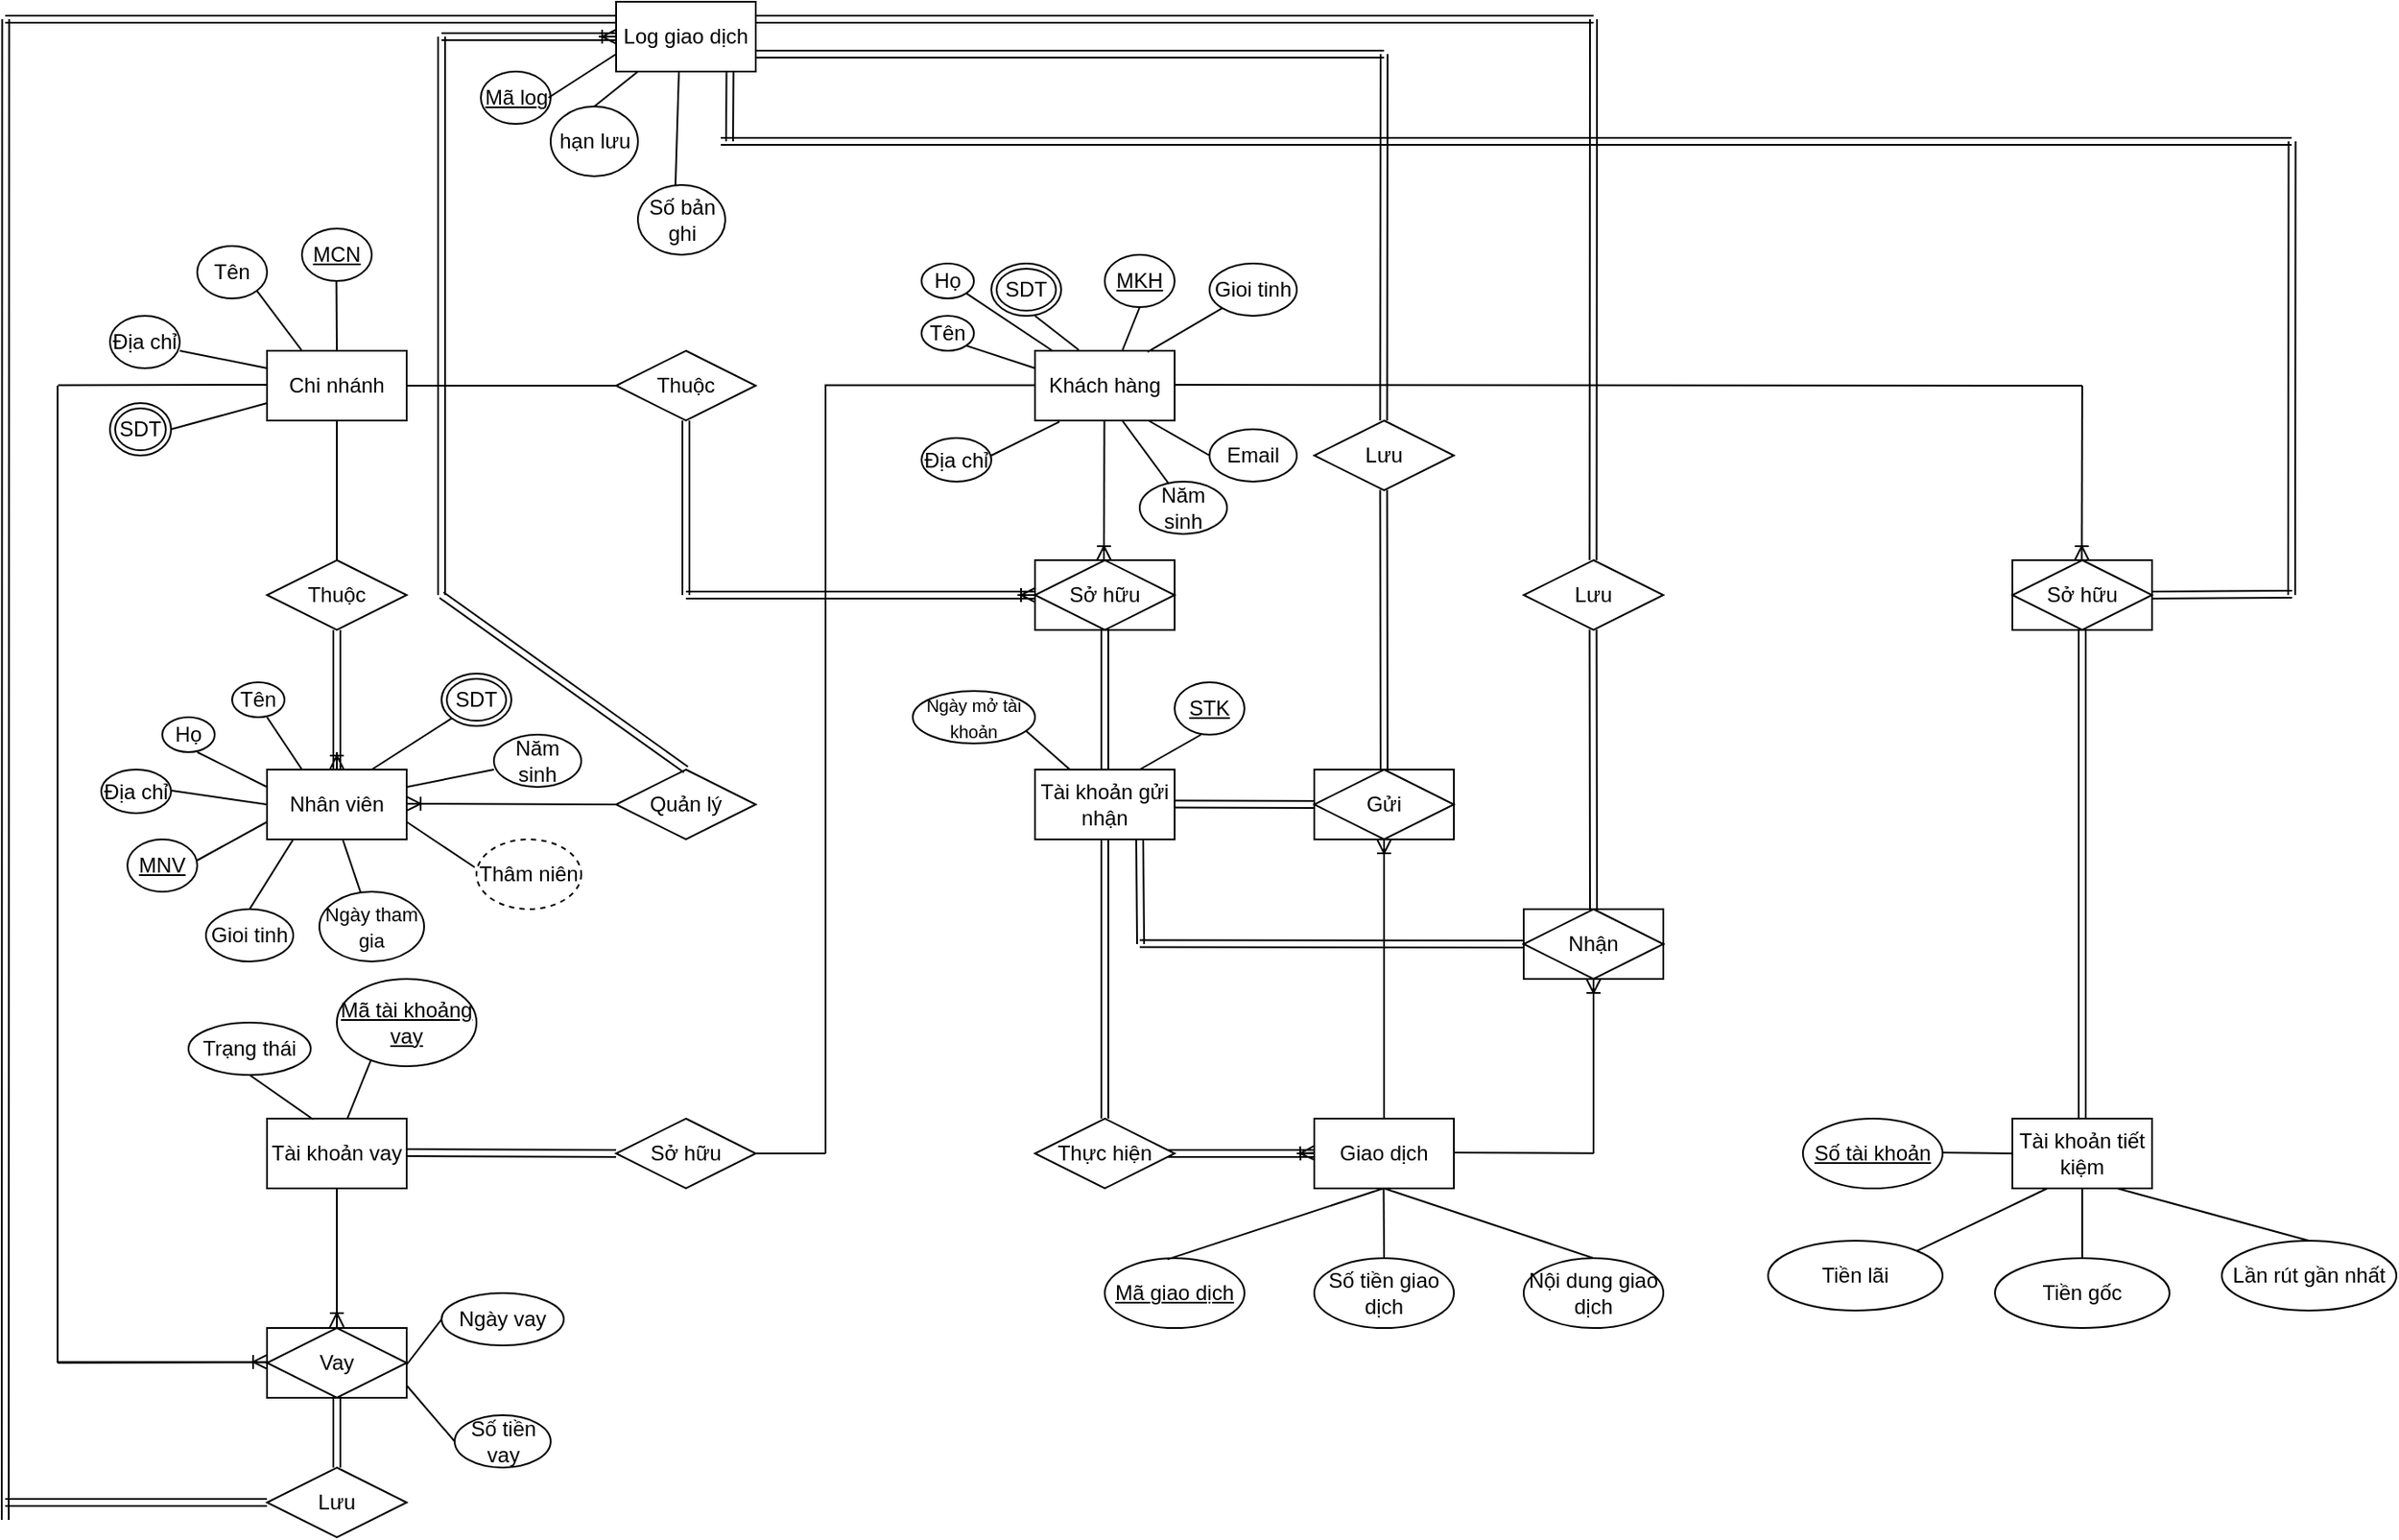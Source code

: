 <mxfile version="24.7.17">
  <diagram name="Page-1" id="HuaGfdDcAbAVN-yNJY32">
    <mxGraphModel dx="1290" dy="558" grid="1" gridSize="10" guides="1" tooltips="1" connect="1" arrows="1" fold="1" page="1" pageScale="1" pageWidth="850" pageHeight="1100" math="0" shadow="0">
      <root>
        <mxCell id="0" />
        <mxCell id="1" parent="0" />
        <mxCell id="Ga4jy29pLMReFvIaW5Hz-2" value="Chi nhánh" style="rounded=0;whiteSpace=wrap;html=1;" parent="1" vertex="1">
          <mxGeometry x="160" y="200" width="80" height="40" as="geometry" />
        </mxCell>
        <mxCell id="Ga4jy29pLMReFvIaW5Hz-3" value="Nhân viên" style="rounded=0;whiteSpace=wrap;html=1;" parent="1" vertex="1">
          <mxGeometry x="160" y="440" width="80" height="40" as="geometry" />
        </mxCell>
        <mxCell id="Ga4jy29pLMReFvIaW5Hz-4" value="Thuộc" style="shape=rhombus;perimeter=rhombusPerimeter;whiteSpace=wrap;html=1;align=center;" parent="1" vertex="1">
          <mxGeometry x="160" y="320" width="80" height="40" as="geometry" />
        </mxCell>
        <mxCell id="Ga4jy29pLMReFvIaW5Hz-5" value="" style="fontSize=12;html=1;endArrow=ERoneToMany;rounded=0;entryX=0.5;entryY=0;entryDx=0;entryDy=0;" parent="1" target="Ga4jy29pLMReFvIaW5Hz-3" edge="1">
          <mxGeometry width="100" height="100" relative="1" as="geometry">
            <mxPoint x="200" y="430" as="sourcePoint" />
            <mxPoint x="330" y="360" as="targetPoint" />
          </mxGeometry>
        </mxCell>
        <mxCell id="Ga4jy29pLMReFvIaW5Hz-7" value="" style="endArrow=none;html=1;rounded=0;entryX=0.5;entryY=0;entryDx=0;entryDy=0;exitX=0.5;exitY=1;exitDx=0;exitDy=0;" parent="1" source="Ga4jy29pLMReFvIaW5Hz-2" target="Ga4jy29pLMReFvIaW5Hz-4" edge="1">
          <mxGeometry relative="1" as="geometry">
            <mxPoint x="200" y="270" as="sourcePoint" />
            <mxPoint x="280" y="270" as="targetPoint" />
          </mxGeometry>
        </mxCell>
        <mxCell id="Ga4jy29pLMReFvIaW5Hz-9" value="" style="endArrow=none;html=1;rounded=0;entryX=0.5;entryY=0;entryDx=0;entryDy=0;exitX=0.5;exitY=1;exitDx=0;exitDy=0;" parent="1" target="Ga4jy29pLMReFvIaW5Hz-2" edge="1">
          <mxGeometry relative="1" as="geometry">
            <mxPoint x="199.75" y="160" as="sourcePoint" />
            <mxPoint x="199.75" y="240" as="targetPoint" />
          </mxGeometry>
        </mxCell>
        <mxCell id="Ga4jy29pLMReFvIaW5Hz-10" value="MCN" style="ellipse;whiteSpace=wrap;html=1;align=center;fontStyle=4;" parent="1" vertex="1">
          <mxGeometry x="180" y="130" width="40" height="30" as="geometry" />
        </mxCell>
        <mxCell id="Ga4jy29pLMReFvIaW5Hz-11" value="Tên" style="ellipse;whiteSpace=wrap;html=1;align=center;" parent="1" vertex="1">
          <mxGeometry x="120" y="140" width="40" height="30" as="geometry" />
        </mxCell>
        <mxCell id="Ga4jy29pLMReFvIaW5Hz-12" value="Địa chỉ" style="ellipse;whiteSpace=wrap;html=1;align=center;" parent="1" vertex="1">
          <mxGeometry x="70" y="180" width="40" height="30" as="geometry" />
        </mxCell>
        <mxCell id="Ga4jy29pLMReFvIaW5Hz-13" value="SDT" style="ellipse;shape=doubleEllipse;margin=3;whiteSpace=wrap;html=1;align=center;" parent="1" vertex="1">
          <mxGeometry x="70" y="230" width="35" height="30" as="geometry" />
        </mxCell>
        <mxCell id="Ga4jy29pLMReFvIaW5Hz-14" value="" style="endArrow=none;html=1;rounded=0;entryX=0.25;entryY=0;entryDx=0;entryDy=0;exitX=1;exitY=1;exitDx=0;exitDy=0;" parent="1" source="Ga4jy29pLMReFvIaW5Hz-11" target="Ga4jy29pLMReFvIaW5Hz-2" edge="1">
          <mxGeometry relative="1" as="geometry">
            <mxPoint x="150" y="170" as="sourcePoint" />
            <mxPoint x="150.25" y="220" as="targetPoint" />
          </mxGeometry>
        </mxCell>
        <mxCell id="Ga4jy29pLMReFvIaW5Hz-15" value="" style="endArrow=none;html=1;rounded=0;entryX=0;entryY=0.25;entryDx=0;entryDy=0;exitX=0.5;exitY=1;exitDx=0;exitDy=0;" parent="1" target="Ga4jy29pLMReFvIaW5Hz-2" edge="1">
          <mxGeometry relative="1" as="geometry">
            <mxPoint x="110" y="200" as="sourcePoint" />
            <mxPoint x="110.25" y="250" as="targetPoint" />
          </mxGeometry>
        </mxCell>
        <mxCell id="Ga4jy29pLMReFvIaW5Hz-16" value="" style="endArrow=none;html=1;rounded=0;entryX=0;entryY=0.75;entryDx=0;entryDy=0;exitX=1;exitY=0.5;exitDx=0;exitDy=0;" parent="1" source="Ga4jy29pLMReFvIaW5Hz-13" target="Ga4jy29pLMReFvIaW5Hz-2" edge="1">
          <mxGeometry relative="1" as="geometry">
            <mxPoint x="105" y="250" as="sourcePoint" />
            <mxPoint x="105.25" y="300" as="targetPoint" />
          </mxGeometry>
        </mxCell>
        <mxCell id="Ga4jy29pLMReFvIaW5Hz-17" value="Họ" style="ellipse;whiteSpace=wrap;html=1;align=center;" parent="1" vertex="1">
          <mxGeometry x="100" y="410" width="30" height="20" as="geometry" />
        </mxCell>
        <mxCell id="Ga4jy29pLMReFvIaW5Hz-18" value="Tên" style="ellipse;whiteSpace=wrap;html=1;align=center;" parent="1" vertex="1">
          <mxGeometry x="140" y="390" width="30" height="20" as="geometry" />
        </mxCell>
        <mxCell id="Ga4jy29pLMReFvIaW5Hz-19" value="Địa chỉ" style="ellipse;whiteSpace=wrap;html=1;align=center;" parent="1" vertex="1">
          <mxGeometry x="65" y="440" width="40" height="25" as="geometry" />
        </mxCell>
        <mxCell id="Ga4jy29pLMReFvIaW5Hz-20" value="MNV" style="ellipse;whiteSpace=wrap;html=1;align=center;fontStyle=4;" parent="1" vertex="1">
          <mxGeometry x="80" y="480" width="40" height="30" as="geometry" />
        </mxCell>
        <mxCell id="Ga4jy29pLMReFvIaW5Hz-21" value="Gioi tinh" style="ellipse;whiteSpace=wrap;html=1;align=center;" parent="1" vertex="1">
          <mxGeometry x="700" y="150" width="50" height="30" as="geometry" />
        </mxCell>
        <mxCell id="Ga4jy29pLMReFvIaW5Hz-22" value="SDT" style="ellipse;shape=doubleEllipse;margin=3;whiteSpace=wrap;html=1;align=center;" parent="1" vertex="1">
          <mxGeometry x="260" y="385" width="40" height="30" as="geometry" />
        </mxCell>
        <mxCell id="Ga4jy29pLMReFvIaW5Hz-23" value="" style="endArrow=none;html=1;rounded=0;entryX=0;entryY=0.75;entryDx=0;entryDy=0;exitX=1;exitY=0.5;exitDx=0;exitDy=0;" parent="1" target="Ga4jy29pLMReFvIaW5Hz-3" edge="1">
          <mxGeometry relative="1" as="geometry">
            <mxPoint x="120" y="492" as="sourcePoint" />
            <mxPoint x="175" y="480" as="targetPoint" />
          </mxGeometry>
        </mxCell>
        <mxCell id="Ga4jy29pLMReFvIaW5Hz-24" value="" style="endArrow=none;html=1;rounded=0;entryX=0;entryY=0.5;entryDx=0;entryDy=0;exitX=1;exitY=0.5;exitDx=0;exitDy=0;" parent="1" target="Ga4jy29pLMReFvIaW5Hz-3" edge="1">
          <mxGeometry relative="1" as="geometry">
            <mxPoint x="105" y="452" as="sourcePoint" />
            <mxPoint x="160" y="440" as="targetPoint" />
          </mxGeometry>
        </mxCell>
        <mxCell id="Ga4jy29pLMReFvIaW5Hz-25" value="" style="endArrow=none;html=1;rounded=0;entryX=0;entryY=0.25;entryDx=0;entryDy=0;exitX=1;exitY=0.5;exitDx=0;exitDy=0;" parent="1" target="Ga4jy29pLMReFvIaW5Hz-3" edge="1">
          <mxGeometry relative="1" as="geometry">
            <mxPoint x="120" y="430" as="sourcePoint" />
            <mxPoint x="175" y="418" as="targetPoint" />
          </mxGeometry>
        </mxCell>
        <mxCell id="Ga4jy29pLMReFvIaW5Hz-26" value="" style="endArrow=none;html=1;rounded=0;entryX=0;entryY=1;entryDx=0;entryDy=0;exitX=0.75;exitY=0;exitDx=0;exitDy=0;" parent="1" source="Ga4jy29pLMReFvIaW5Hz-3" target="Ga4jy29pLMReFvIaW5Hz-22" edge="1">
          <mxGeometry relative="1" as="geometry">
            <mxPoint x="200" y="432" as="sourcePoint" />
            <mxPoint x="255" y="420" as="targetPoint" />
          </mxGeometry>
        </mxCell>
        <mxCell id="Ga4jy29pLMReFvIaW5Hz-27" value="" style="endArrow=none;html=1;rounded=0;entryX=0.25;entryY=0;entryDx=0;entryDy=0;exitX=1;exitY=0.5;exitDx=0;exitDy=0;" parent="1" target="Ga4jy29pLMReFvIaW5Hz-3" edge="1">
          <mxGeometry relative="1" as="geometry">
            <mxPoint x="160" y="410" as="sourcePoint" />
            <mxPoint x="215" y="398" as="targetPoint" />
          </mxGeometry>
        </mxCell>
        <mxCell id="Ga4jy29pLMReFvIaW5Hz-28" value="" style="endArrow=none;html=1;rounded=0;entryX=0;entryY=0.75;entryDx=0;entryDy=0;" parent="1" edge="1">
          <mxGeometry relative="1" as="geometry">
            <mxPoint x="150" y="520" as="sourcePoint" />
            <mxPoint x="175" y="480" as="targetPoint" />
          </mxGeometry>
        </mxCell>
        <mxCell id="Ga4jy29pLMReFvIaW5Hz-29" value="&lt;font style=&quot;font-size: 11px;&quot;&gt;Ngày tham gia&lt;/font&gt;" style="ellipse;whiteSpace=wrap;html=1;align=center;" parent="1" vertex="1">
          <mxGeometry x="190" y="510" width="60" height="40" as="geometry" />
        </mxCell>
        <mxCell id="Ga4jy29pLMReFvIaW5Hz-30" value="Thâm niên" style="ellipse;whiteSpace=wrap;html=1;align=center;dashed=1;" parent="1" vertex="1">
          <mxGeometry x="280" y="480" width="60" height="40" as="geometry" />
        </mxCell>
        <mxCell id="Ga4jy29pLMReFvIaW5Hz-31" value="" style="endArrow=none;html=1;rounded=0;entryX=0.544;entryY=1.013;entryDx=0;entryDy=0;entryPerimeter=0;" parent="1" source="Ga4jy29pLMReFvIaW5Hz-29" target="Ga4jy29pLMReFvIaW5Hz-3" edge="1">
          <mxGeometry relative="1" as="geometry">
            <mxPoint x="190" y="499.5" as="sourcePoint" />
            <mxPoint x="230" y="470.5" as="targetPoint" />
          </mxGeometry>
        </mxCell>
        <mxCell id="Ga4jy29pLMReFvIaW5Hz-32" value="" style="endArrow=none;html=1;rounded=0;entryX=1;entryY=0.75;entryDx=0;entryDy=0;exitX=-0.017;exitY=0.4;exitDx=0;exitDy=0;exitPerimeter=0;" parent="1" source="Ga4jy29pLMReFvIaW5Hz-30" target="Ga4jy29pLMReFvIaW5Hz-3" edge="1">
          <mxGeometry relative="1" as="geometry">
            <mxPoint x="200" y="494" as="sourcePoint" />
            <mxPoint x="240" y="465" as="targetPoint" />
          </mxGeometry>
        </mxCell>
        <mxCell id="Ga4jy29pLMReFvIaW5Hz-33" value="Năm sinh" style="ellipse;whiteSpace=wrap;html=1;align=center;" parent="1" vertex="1">
          <mxGeometry x="290" y="420" width="50" height="30" as="geometry" />
        </mxCell>
        <mxCell id="Ga4jy29pLMReFvIaW5Hz-34" value="" style="endArrow=none;html=1;rounded=0;exitX=1;exitY=0.25;exitDx=0;exitDy=0;" parent="1" source="Ga4jy29pLMReFvIaW5Hz-3" edge="1">
          <mxGeometry relative="1" as="geometry">
            <mxPoint x="290" y="500" as="sourcePoint" />
            <mxPoint x="290" y="440" as="targetPoint" />
          </mxGeometry>
        </mxCell>
        <mxCell id="Ga4jy29pLMReFvIaW5Hz-36" value="Khách hàng" style="whiteSpace=wrap;html=1;align=center;" parent="1" vertex="1">
          <mxGeometry x="600" y="200" width="80" height="40" as="geometry" />
        </mxCell>
        <mxCell id="Ga4jy29pLMReFvIaW5Hz-37" value="Tài khoản gửi nhận" style="whiteSpace=wrap;html=1;align=center;" parent="1" vertex="1">
          <mxGeometry x="600" y="440" width="80" height="40" as="geometry" />
        </mxCell>
        <mxCell id="Ga4jy29pLMReFvIaW5Hz-42" value="Họ" style="ellipse;whiteSpace=wrap;html=1;align=center;" parent="1" vertex="1">
          <mxGeometry x="535" y="150" width="30" height="20" as="geometry" />
        </mxCell>
        <mxCell id="Ga4jy29pLMReFvIaW5Hz-43" value="Tên" style="ellipse;whiteSpace=wrap;html=1;align=center;" parent="1" vertex="1">
          <mxGeometry x="535" y="180" width="30" height="20" as="geometry" />
        </mxCell>
        <mxCell id="Ga4jy29pLMReFvIaW5Hz-44" value="Địa chỉ" style="ellipse;whiteSpace=wrap;html=1;align=center;" parent="1" vertex="1">
          <mxGeometry x="535" y="250" width="40" height="25" as="geometry" />
        </mxCell>
        <mxCell id="Ga4jy29pLMReFvIaW5Hz-45" value="SDT" style="ellipse;shape=doubleEllipse;margin=3;whiteSpace=wrap;html=1;align=center;" parent="1" vertex="1">
          <mxGeometry x="575" y="150" width="40" height="30" as="geometry" />
        </mxCell>
        <mxCell id="Ga4jy29pLMReFvIaW5Hz-46" value="Gioi tinh" style="ellipse;whiteSpace=wrap;html=1;align=center;" parent="1" vertex="1">
          <mxGeometry x="125" y="520" width="50" height="30" as="geometry" />
        </mxCell>
        <mxCell id="Ga4jy29pLMReFvIaW5Hz-47" value="" style="endArrow=none;html=1;rounded=0;entryX=0.313;entryY=-0.012;entryDx=0;entryDy=0;exitX=1;exitY=1;exitDx=0;exitDy=0;entryPerimeter=0;" parent="1" target="Ga4jy29pLMReFvIaW5Hz-36" edge="1">
          <mxGeometry relative="1" as="geometry">
            <mxPoint x="600" y="180" as="sourcePoint" />
            <mxPoint x="626" y="224" as="targetPoint" />
          </mxGeometry>
        </mxCell>
        <mxCell id="Ga4jy29pLMReFvIaW5Hz-48" value="" style="endArrow=none;html=1;rounded=0;exitX=1;exitY=1;exitDx=0;exitDy=0;" parent="1" source="Ga4jy29pLMReFvIaW5Hz-42" edge="1">
          <mxGeometry relative="1" as="geometry">
            <mxPoint x="560" y="200" as="sourcePoint" />
            <mxPoint x="610" y="200" as="targetPoint" />
          </mxGeometry>
        </mxCell>
        <mxCell id="Ga4jy29pLMReFvIaW5Hz-51" value="" style="endArrow=none;html=1;rounded=0;exitX=1;exitY=1;exitDx=0;exitDy=0;entryX=0;entryY=0.25;entryDx=0;entryDy=0;" parent="1" source="Ga4jy29pLMReFvIaW5Hz-43" target="Ga4jy29pLMReFvIaW5Hz-36" edge="1">
          <mxGeometry relative="1" as="geometry">
            <mxPoint x="550" y="223" as="sourcePoint" />
            <mxPoint x="600" y="230" as="targetPoint" />
          </mxGeometry>
        </mxCell>
        <mxCell id="Ga4jy29pLMReFvIaW5Hz-52" value="" style="endArrow=none;html=1;rounded=0;exitX=1;exitY=1;exitDx=0;exitDy=0;entryX=0.175;entryY=1.017;entryDx=0;entryDy=0;entryPerimeter=0;" parent="1" target="Ga4jy29pLMReFvIaW5Hz-36" edge="1">
          <mxGeometry relative="1" as="geometry">
            <mxPoint x="575" y="260" as="sourcePoint" />
            <mxPoint x="610" y="250" as="targetPoint" />
          </mxGeometry>
        </mxCell>
        <mxCell id="Ga4jy29pLMReFvIaW5Hz-53" value="" style="endArrow=none;html=1;rounded=0;entryX=0.806;entryY=0.017;entryDx=0;entryDy=0;exitX=0;exitY=1;exitDx=0;exitDy=0;entryPerimeter=0;" parent="1" source="Ga4jy29pLMReFvIaW5Hz-21" target="Ga4jy29pLMReFvIaW5Hz-36" edge="1">
          <mxGeometry relative="1" as="geometry">
            <mxPoint x="724" y="180" as="sourcePoint" />
            <mxPoint x="750" y="224" as="targetPoint" />
          </mxGeometry>
        </mxCell>
        <mxCell id="Ga4jy29pLMReFvIaW5Hz-54" value="MKH" style="ellipse;whiteSpace=wrap;html=1;align=center;fontStyle=4;" parent="1" vertex="1">
          <mxGeometry x="640" y="145" width="40" height="30" as="geometry" />
        </mxCell>
        <mxCell id="Ga4jy29pLMReFvIaW5Hz-55" value="" style="endArrow=none;html=1;rounded=0;entryX=0.625;entryY=0;entryDx=0;entryDy=0;entryPerimeter=0;exitX=0.5;exitY=1;exitDx=0;exitDy=0;" parent="1" source="Ga4jy29pLMReFvIaW5Hz-54" target="Ga4jy29pLMReFvIaW5Hz-36" edge="1">
          <mxGeometry relative="1" as="geometry">
            <mxPoint x="660" y="180" as="sourcePoint" />
            <mxPoint x="620" y="140" as="targetPoint" />
          </mxGeometry>
        </mxCell>
        <mxCell id="Ga4jy29pLMReFvIaW5Hz-56" value="Email" style="ellipse;whiteSpace=wrap;html=1;align=center;" parent="1" vertex="1">
          <mxGeometry x="700" y="245" width="50" height="30" as="geometry" />
        </mxCell>
        <mxCell id="Ga4jy29pLMReFvIaW5Hz-58" value="" style="endArrow=none;html=1;rounded=0;exitX=1;exitY=1;exitDx=0;exitDy=0;entryX=0;entryY=0.5;entryDx=0;entryDy=0;" parent="1" target="Ga4jy29pLMReFvIaW5Hz-56" edge="1">
          <mxGeometry relative="1" as="geometry">
            <mxPoint x="665" y="240" as="sourcePoint" />
            <mxPoint x="700" y="219" as="targetPoint" />
          </mxGeometry>
        </mxCell>
        <mxCell id="Ga4jy29pLMReFvIaW5Hz-60" value="Thuộc" style="shape=rhombus;perimeter=rhombusPerimeter;whiteSpace=wrap;html=1;align=center;" parent="1" vertex="1">
          <mxGeometry x="360" y="200" width="80" height="40" as="geometry" />
        </mxCell>
        <mxCell id="Ga4jy29pLMReFvIaW5Hz-62" value="" style="endArrow=none;html=1;rounded=0;entryX=0;entryY=0.5;entryDx=0;entryDy=0;exitX=0.5;exitY=1;exitDx=0;exitDy=0;" parent="1" target="Ga4jy29pLMReFvIaW5Hz-60" edge="1">
          <mxGeometry relative="1" as="geometry">
            <mxPoint x="239.5" y="220" as="sourcePoint" />
            <mxPoint x="239.5" y="300" as="targetPoint" />
          </mxGeometry>
        </mxCell>
        <mxCell id="Ga4jy29pLMReFvIaW5Hz-65" value="Năm sinh" style="ellipse;whiteSpace=wrap;html=1;align=center;" parent="1" vertex="1">
          <mxGeometry x="660" y="275" width="50" height="30" as="geometry" />
        </mxCell>
        <mxCell id="Ga4jy29pLMReFvIaW5Hz-66" value="" style="endArrow=none;html=1;rounded=0;exitX=1;exitY=1;exitDx=0;exitDy=0;entryX=0.33;entryY=0.033;entryDx=0;entryDy=0;entryPerimeter=0;" parent="1" target="Ga4jy29pLMReFvIaW5Hz-65" edge="1">
          <mxGeometry relative="1" as="geometry">
            <mxPoint x="650" y="240" as="sourcePoint" />
            <mxPoint x="685" y="260" as="targetPoint" />
          </mxGeometry>
        </mxCell>
        <mxCell id="Ga4jy29pLMReFvIaW5Hz-68" value="STK" style="ellipse;whiteSpace=wrap;html=1;align=center;fontStyle=4;" parent="1" vertex="1">
          <mxGeometry x="680" y="390" width="40" height="30" as="geometry" />
        </mxCell>
        <mxCell id="Ga4jy29pLMReFvIaW5Hz-69" value="Sở hữu" style="shape=associativeEntity;whiteSpace=wrap;html=1;align=center;" parent="1" vertex="1">
          <mxGeometry x="600" y="320" width="80" height="40" as="geometry" />
        </mxCell>
        <mxCell id="Ga4jy29pLMReFvIaW5Hz-70" value="&lt;font style=&quot;font-size: 10px;&quot;&gt;Ngày mở tài khoản&lt;br&gt;&lt;/font&gt;" style="ellipse;whiteSpace=wrap;html=1;align=center;" parent="1" vertex="1">
          <mxGeometry x="530" y="395" width="70" height="30" as="geometry" />
        </mxCell>
        <mxCell id="Ga4jy29pLMReFvIaW5Hz-73" value="" style="endArrow=none;html=1;rounded=0;" parent="1" edge="1">
          <mxGeometry relative="1" as="geometry">
            <mxPoint x="480" y="220" as="sourcePoint" />
            <mxPoint x="480" y="660" as="targetPoint" />
          </mxGeometry>
        </mxCell>
        <mxCell id="Ga4jy29pLMReFvIaW5Hz-76" value="Tài khoản vay" style="whiteSpace=wrap;html=1;align=center;" parent="1" vertex="1">
          <mxGeometry x="160" y="640" width="80" height="40" as="geometry" />
        </mxCell>
        <mxCell id="Ga4jy29pLMReFvIaW5Hz-77" value="Log giao dịch" style="whiteSpace=wrap;html=1;align=center;" parent="1" vertex="1">
          <mxGeometry x="360" width="80" height="40" as="geometry" />
        </mxCell>
        <mxCell id="Ga4jy29pLMReFvIaW5Hz-80" value="" style="endArrow=none;html=1;rounded=0;exitX=0.929;exitY=0.767;exitDx=0;exitDy=0;entryX=0.25;entryY=0;entryDx=0;entryDy=0;exitPerimeter=0;" parent="1" source="Ga4jy29pLMReFvIaW5Hz-70" target="Ga4jy29pLMReFvIaW5Hz-37" edge="1">
          <mxGeometry relative="1" as="geometry">
            <mxPoint x="565" y="425" as="sourcePoint" />
            <mxPoint x="505.25" y="455" as="targetPoint" />
          </mxGeometry>
        </mxCell>
        <mxCell id="Ga4jy29pLMReFvIaW5Hz-81" value="" style="endArrow=none;html=1;rounded=0;exitX=0.75;exitY=0;exitDx=0;exitDy=0;" parent="1" source="Ga4jy29pLMReFvIaW5Hz-37" edge="1">
          <mxGeometry relative="1" as="geometry">
            <mxPoint x="754.88" y="450" as="sourcePoint" />
            <mxPoint x="695.13" y="420" as="targetPoint" />
          </mxGeometry>
        </mxCell>
        <mxCell id="Ga4jy29pLMReFvIaW5Hz-83" value="Ngày vay" style="ellipse;whiteSpace=wrap;html=1;align=center;" parent="1" vertex="1">
          <mxGeometry x="260" y="740" width="70" height="30" as="geometry" />
        </mxCell>
        <mxCell id="Ga4jy29pLMReFvIaW5Hz-84" value="Trạng thái" style="ellipse;whiteSpace=wrap;html=1;align=center;" parent="1" vertex="1">
          <mxGeometry x="115" y="585" width="70" height="30" as="geometry" />
        </mxCell>
        <mxCell id="MXuPHkKdwVomBoaFRUYh-1" value="Số tiền vay" style="ellipse;whiteSpace=wrap;html=1;align=center;" parent="1" vertex="1">
          <mxGeometry x="267.5" y="810" width="55" height="30" as="geometry" />
        </mxCell>
        <mxCell id="MXuPHkKdwVomBoaFRUYh-2" value="Mã tài khoảng vay" style="ellipse;whiteSpace=wrap;html=1;align=center;fontStyle=4;" parent="1" vertex="1">
          <mxGeometry x="200" y="560" width="80" height="50" as="geometry" />
        </mxCell>
        <mxCell id="MXuPHkKdwVomBoaFRUYh-4" value="" style="endArrow=none;html=1;rounded=0;exitX=0.575;exitY=0;exitDx=0;exitDy=0;exitPerimeter=0;entryX=0.244;entryY=0.93;entryDx=0;entryDy=0;entryPerimeter=0;" parent="1" source="Ga4jy29pLMReFvIaW5Hz-76" edge="1" target="MXuPHkKdwVomBoaFRUYh-2">
          <mxGeometry relative="1" as="geometry">
            <mxPoint x="195" y="650" as="sourcePoint" />
            <mxPoint x="220" y="610" as="targetPoint" />
          </mxGeometry>
        </mxCell>
        <mxCell id="MXuPHkKdwVomBoaFRUYh-5" value="" style="endArrow=none;html=1;rounded=0;entryX=0;entryY=0.75;entryDx=0;entryDy=0;exitX=0.331;exitY=0.013;exitDx=0;exitDy=0;exitPerimeter=0;" parent="1" source="Ga4jy29pLMReFvIaW5Hz-76" edge="1">
          <mxGeometry relative="1" as="geometry">
            <mxPoint x="125" y="655" as="sourcePoint" />
            <mxPoint x="150" y="615" as="targetPoint" />
          </mxGeometry>
        </mxCell>
        <mxCell id="MXuPHkKdwVomBoaFRUYh-6" value="" style="endArrow=none;html=1;rounded=0;exitX=0;exitY=0.5;exitDx=0;exitDy=0;" parent="1" source="Ga4jy29pLMReFvIaW5Hz-83" edge="1">
          <mxGeometry relative="1" as="geometry">
            <mxPoint x="410.0" y="880" as="sourcePoint" />
            <mxPoint x="240" y="781" as="targetPoint" />
          </mxGeometry>
        </mxCell>
        <mxCell id="MXuPHkKdwVomBoaFRUYh-7" value="" style="endArrow=none;html=1;rounded=0;entryX=0;entryY=0.5;entryDx=0;entryDy=0;" parent="1" target="MXuPHkKdwVomBoaFRUYh-1" edge="1">
          <mxGeometry relative="1" as="geometry">
            <mxPoint x="237.5" y="790" as="sourcePoint" />
            <mxPoint x="260" y="770" as="targetPoint" />
          </mxGeometry>
        </mxCell>
        <mxCell id="MXuPHkKdwVomBoaFRUYh-8" value="Sở hữu" style="shape=rhombus;perimeter=rhombusPerimeter;whiteSpace=wrap;html=1;align=center;" parent="1" vertex="1">
          <mxGeometry x="360" y="640" width="80" height="40" as="geometry" />
        </mxCell>
        <mxCell id="MXuPHkKdwVomBoaFRUYh-12" value="" style="endArrow=none;html=1;rounded=0;" parent="1" edge="1">
          <mxGeometry relative="1" as="geometry">
            <mxPoint x="480" y="660" as="sourcePoint" />
            <mxPoint x="440" y="660" as="targetPoint" />
          </mxGeometry>
        </mxCell>
        <mxCell id="MXuPHkKdwVomBoaFRUYh-22" value="" style="endArrow=none;html=1;rounded=0;entryX=0;entryY=0.5;entryDx=0;entryDy=0;exitX=0.5;exitY=1;exitDx=0;exitDy=0;" parent="1" edge="1">
          <mxGeometry relative="1" as="geometry">
            <mxPoint x="479.5" y="219.75" as="sourcePoint" />
            <mxPoint x="600" y="219.75" as="targetPoint" />
          </mxGeometry>
        </mxCell>
        <mxCell id="MXuPHkKdwVomBoaFRUYh-29" value="Vay" style="shape=associativeEntity;whiteSpace=wrap;html=1;align=center;" parent="1" vertex="1">
          <mxGeometry x="160" y="760" width="80" height="40" as="geometry" />
        </mxCell>
        <mxCell id="MXuPHkKdwVomBoaFRUYh-30" value="" style="endArrow=none;html=1;rounded=0;" parent="1" edge="1">
          <mxGeometry relative="1" as="geometry">
            <mxPoint x="159.75" y="779.75" as="sourcePoint" />
            <mxPoint x="40" y="780" as="targetPoint" />
          </mxGeometry>
        </mxCell>
        <mxCell id="MXuPHkKdwVomBoaFRUYh-31" value="" style="endArrow=none;html=1;rounded=0;" parent="1" edge="1">
          <mxGeometry relative="1" as="geometry">
            <mxPoint x="40" y="780" as="sourcePoint" />
            <mxPoint x="40" y="220" as="targetPoint" />
          </mxGeometry>
        </mxCell>
        <mxCell id="MXuPHkKdwVomBoaFRUYh-34" value="Lưu" style="shape=rhombus;perimeter=rhombusPerimeter;whiteSpace=wrap;html=1;align=center;" parent="1" vertex="1">
          <mxGeometry x="160" y="840" width="80" height="40" as="geometry" />
        </mxCell>
        <mxCell id="MXuPHkKdwVomBoaFRUYh-45" value="" style="edgeStyle=entityRelationEdgeStyle;fontSize=12;html=1;endArrow=ERoneToMany;rounded=0;" parent="1" edge="1">
          <mxGeometry width="100" height="100" relative="1" as="geometry">
            <mxPoint x="40" y="779.47" as="sourcePoint" />
            <mxPoint x="160" y="779.47" as="targetPoint" />
            <Array as="points">
              <mxPoint x="100" y="779.47" />
              <mxPoint x="90" y="799.47" />
            </Array>
          </mxGeometry>
        </mxCell>
        <mxCell id="MXuPHkKdwVomBoaFRUYh-46" value="" style="endArrow=none;html=1;rounded=0;" parent="1" edge="1">
          <mxGeometry relative="1" as="geometry">
            <mxPoint x="160" y="219.47" as="sourcePoint" />
            <mxPoint x="40.25" y="219.72" as="targetPoint" />
          </mxGeometry>
        </mxCell>
        <mxCell id="MXuPHkKdwVomBoaFRUYh-47" value="" style="fontSize=12;html=1;endArrow=ERoneToMany;rounded=0;exitX=0.5;exitY=1;exitDx=0;exitDy=0;" parent="1" source="Ga4jy29pLMReFvIaW5Hz-76" edge="1">
          <mxGeometry width="100" height="100" relative="1" as="geometry">
            <mxPoint x="200" y="690.5" as="sourcePoint" />
            <mxPoint x="200" y="759.5" as="targetPoint" />
          </mxGeometry>
        </mxCell>
        <mxCell id="MXuPHkKdwVomBoaFRUYh-48" value="" style="fontSize=12;html=1;endArrow=ERoneToMany;rounded=0;entryX=0;entryY=0.5;entryDx=0;entryDy=0;" parent="1" edge="1">
          <mxGeometry width="100" height="100" relative="1" as="geometry">
            <mxPoint x="350" y="20" as="sourcePoint" />
            <mxPoint x="360" y="20" as="targetPoint" />
          </mxGeometry>
        </mxCell>
        <mxCell id="MXuPHkKdwVomBoaFRUYh-50" value="Quản lý" style="shape=rhombus;perimeter=rhombusPerimeter;whiteSpace=wrap;html=1;align=center;" parent="1" vertex="1">
          <mxGeometry x="360" y="440" width="80" height="40" as="geometry" />
        </mxCell>
        <mxCell id="MXuPHkKdwVomBoaFRUYh-54" value="" style="fontSize=12;html=1;endArrow=ERoneToMany;rounded=0;entryX=0;entryY=0.5;entryDx=0;entryDy=0;exitX=0;exitY=0.5;exitDx=0;exitDy=0;" parent="1" source="MXuPHkKdwVomBoaFRUYh-50" edge="1">
          <mxGeometry width="100" height="100" relative="1" as="geometry">
            <mxPoint x="350" y="459.57" as="sourcePoint" />
            <mxPoint x="240" y="459.57" as="targetPoint" />
          </mxGeometry>
        </mxCell>
        <mxCell id="MXuPHkKdwVomBoaFRUYh-55" value="Mã log" style="ellipse;whiteSpace=wrap;html=1;align=center;fontStyle=4;" parent="1" vertex="1">
          <mxGeometry x="282.5" y="40" width="40" height="30" as="geometry" />
        </mxCell>
        <mxCell id="MXuPHkKdwVomBoaFRUYh-56" value="" style="endArrow=none;html=1;rounded=0;exitX=0;exitY=0.5;exitDx=0;exitDy=0;entryX=0;entryY=0.75;entryDx=0;entryDy=0;" parent="1" edge="1" target="Ga4jy29pLMReFvIaW5Hz-77">
          <mxGeometry relative="1" as="geometry">
            <mxPoint x="321.25" y="55" as="sourcePoint" />
            <mxPoint x="478.75" y="20" as="targetPoint" />
          </mxGeometry>
        </mxCell>
        <mxCell id="MXuPHkKdwVomBoaFRUYh-57" value="hạn lưu" style="ellipse;whiteSpace=wrap;html=1;align=center;" parent="1" vertex="1">
          <mxGeometry x="322.5" y="60" width="50" height="40" as="geometry" />
        </mxCell>
        <mxCell id="MXuPHkKdwVomBoaFRUYh-58" value="" style="endArrow=none;html=1;rounded=0;exitX=0.5;exitY=0;exitDx=0;exitDy=0;" parent="1" source="MXuPHkKdwVomBoaFRUYh-57" edge="1">
          <mxGeometry relative="1" as="geometry">
            <mxPoint x="482.75" y="30" as="sourcePoint" />
            <mxPoint x="372.5" y="40" as="targetPoint" />
          </mxGeometry>
        </mxCell>
        <mxCell id="O0bJMUskILObNvQ7G005-1" value="Số bản ghi" style="ellipse;whiteSpace=wrap;html=1;align=center;" vertex="1" parent="1">
          <mxGeometry x="372.5" y="105" width="50" height="40" as="geometry" />
        </mxCell>
        <mxCell id="O0bJMUskILObNvQ7G005-2" value="" style="endArrow=none;html=1;rounded=0;exitX=0.43;exitY=0;exitDx=0;exitDy=0;entryX=0.85;entryY=0.95;entryDx=0;entryDy=0;entryPerimeter=0;exitPerimeter=0;" edge="1" parent="1" source="O0bJMUskILObNvQ7G005-1">
          <mxGeometry relative="1" as="geometry">
            <mxPoint x="404.02" y="65" as="sourcePoint" />
            <mxPoint x="395.98" y="40" as="targetPoint" />
          </mxGeometry>
        </mxCell>
        <mxCell id="O0bJMUskILObNvQ7G005-11" value="" style="shape=link;html=1;rounded=0;exitX=0.5;exitY=0;exitDx=0;exitDy=0;entryX=0.5;entryY=1;entryDx=0;entryDy=0;" edge="1" parent="1">
          <mxGeometry relative="1" as="geometry">
            <mxPoint x="640" y="440" as="sourcePoint" />
            <mxPoint x="640" y="360" as="targetPoint" />
          </mxGeometry>
        </mxCell>
        <mxCell id="O0bJMUskILObNvQ7G005-15" value="" style="shape=link;html=1;rounded=0;exitX=0.5;exitY=0;exitDx=0;exitDy=0;entryX=0.5;entryY=1;entryDx=0;entryDy=0;" edge="1" parent="1">
          <mxGeometry relative="1" as="geometry">
            <mxPoint x="200" y="440" as="sourcePoint" />
            <mxPoint x="200" y="360" as="targetPoint" />
          </mxGeometry>
        </mxCell>
        <mxCell id="O0bJMUskILObNvQ7G005-17" value="" style="shape=link;html=1;rounded=0;exitX=0.5;exitY=1;exitDx=0;exitDy=0;" edge="1" parent="1" source="Ga4jy29pLMReFvIaW5Hz-60">
          <mxGeometry relative="1" as="geometry">
            <mxPoint x="320" y="274.5" as="sourcePoint" />
            <mxPoint x="400" y="340" as="targetPoint" />
          </mxGeometry>
        </mxCell>
        <mxCell id="O0bJMUskILObNvQ7G005-20" value="" style="shape=link;html=1;rounded=0;" edge="1" parent="1">
          <mxGeometry relative="1" as="geometry">
            <mxPoint x="400" y="340" as="sourcePoint" />
            <mxPoint x="600" y="340" as="targetPoint" />
          </mxGeometry>
        </mxCell>
        <mxCell id="O0bJMUskILObNvQ7G005-22" value="" style="fontSize=12;html=1;endArrow=ERoneToMany;rounded=0;entryX=0;entryY=0.5;entryDx=0;entryDy=0;" edge="1" parent="1" target="Ga4jy29pLMReFvIaW5Hz-69">
          <mxGeometry width="100" height="100" relative="1" as="geometry">
            <mxPoint x="590" y="340" as="sourcePoint" />
            <mxPoint x="570" y="275" as="targetPoint" />
          </mxGeometry>
        </mxCell>
        <mxCell id="O0bJMUskILObNvQ7G005-23" value="" style="fontSize=12;html=1;endArrow=ERoneToMany;rounded=0;exitX=0.5;exitY=1;exitDx=0;exitDy=0;" edge="1" parent="1">
          <mxGeometry width="100" height="100" relative="1" as="geometry">
            <mxPoint x="639.75" y="240" as="sourcePoint" />
            <mxPoint x="639.5" y="320" as="targetPoint" />
          </mxGeometry>
        </mxCell>
        <mxCell id="O0bJMUskILObNvQ7G005-34" value="Thực hiện" style="shape=rhombus;perimeter=rhombusPerimeter;whiteSpace=wrap;html=1;align=center;" vertex="1" parent="1">
          <mxGeometry x="600" y="640" width="80" height="40" as="geometry" />
        </mxCell>
        <mxCell id="O0bJMUskILObNvQ7G005-42" value="" style="shape=link;html=1;rounded=0;" edge="1" parent="1">
          <mxGeometry relative="1" as="geometry">
            <mxPoint x="260" y="20" as="sourcePoint" />
            <mxPoint x="360" y="20" as="targetPoint" />
          </mxGeometry>
        </mxCell>
        <mxCell id="O0bJMUskILObNvQ7G005-44" value="" style="shape=link;html=1;rounded=0;" edge="1" parent="1">
          <mxGeometry relative="1" as="geometry">
            <mxPoint x="260" y="20" as="sourcePoint" />
            <mxPoint x="260" y="340" as="targetPoint" />
          </mxGeometry>
        </mxCell>
        <mxCell id="O0bJMUskILObNvQ7G005-45" value="" style="shape=link;html=1;rounded=0;" edge="1" parent="1">
          <mxGeometry relative="1" as="geometry">
            <mxPoint x="260" y="340" as="sourcePoint" />
            <mxPoint x="400" y="440" as="targetPoint" />
          </mxGeometry>
        </mxCell>
        <mxCell id="O0bJMUskILObNvQ7G005-51" value="Giao dịch" style="whiteSpace=wrap;html=1;align=center;" vertex="1" parent="1">
          <mxGeometry x="760" y="640" width="80" height="40" as="geometry" />
        </mxCell>
        <mxCell id="O0bJMUskILObNvQ7G005-52" value="" style="endArrow=none;html=1;rounded=0;entryX=0;entryY=0.5;entryDx=0;entryDy=0;exitX=0.5;exitY=1;exitDx=0;exitDy=0;" edge="1" parent="1">
          <mxGeometry relative="1" as="geometry">
            <mxPoint x="840" y="659.5" as="sourcePoint" />
            <mxPoint x="920" y="659.83" as="targetPoint" />
          </mxGeometry>
        </mxCell>
        <mxCell id="O0bJMUskILObNvQ7G005-54" value="Nhận" style="shape=rhombus;perimeter=rhombusPerimeter;whiteSpace=wrap;html=1;align=center;" vertex="1" parent="1">
          <mxGeometry x="880" y="520" width="80" height="40" as="geometry" />
        </mxCell>
        <mxCell id="O0bJMUskILObNvQ7G005-59" value="" style="endArrow=none;html=1;rounded=0;entryX=0;entryY=0.5;entryDx=0;entryDy=0;" edge="1" parent="1">
          <mxGeometry relative="1" as="geometry">
            <mxPoint x="750" y="660" as="sourcePoint" />
            <mxPoint x="760" y="660" as="targetPoint" />
          </mxGeometry>
        </mxCell>
        <mxCell id="O0bJMUskILObNvQ7G005-61" value="" style="fontSize=12;html=1;endArrow=ERoneToMany;rounded=0;" edge="1" parent="1">
          <mxGeometry width="100" height="100" relative="1" as="geometry">
            <mxPoint x="750" y="660" as="sourcePoint" />
            <mxPoint x="760" y="659.67" as="targetPoint" />
          </mxGeometry>
        </mxCell>
        <mxCell id="O0bJMUskILObNvQ7G005-64" value="Số tiền giao dịch" style="ellipse;whiteSpace=wrap;html=1;align=center;" vertex="1" parent="1">
          <mxGeometry x="760" y="720" width="80" height="40" as="geometry" />
        </mxCell>
        <mxCell id="O0bJMUskILObNvQ7G005-65" value="Mã giao dịch" style="ellipse;whiteSpace=wrap;html=1;align=center;fontStyle=4;" vertex="1" parent="1">
          <mxGeometry x="640" y="720" width="80" height="40" as="geometry" />
        </mxCell>
        <mxCell id="O0bJMUskILObNvQ7G005-66" value="Nội dung giao dịch" style="ellipse;whiteSpace=wrap;html=1;align=center;" vertex="1" parent="1">
          <mxGeometry x="880" y="720" width="80" height="40" as="geometry" />
        </mxCell>
        <mxCell id="O0bJMUskILObNvQ7G005-69" value="" style="endArrow=none;html=1;rounded=0;entryX=0.5;entryY=0;entryDx=0;entryDy=0;" edge="1" parent="1" target="O0bJMUskILObNvQ7G005-64">
          <mxGeometry relative="1" as="geometry">
            <mxPoint x="799.75" y="680" as="sourcePoint" />
            <mxPoint x="840" y="690" as="targetPoint" />
          </mxGeometry>
        </mxCell>
        <mxCell id="O0bJMUskILObNvQ7G005-71" value="" style="endArrow=none;html=1;rounded=0;entryX=0.448;entryY=0.017;entryDx=0;entryDy=0;entryPerimeter=0;" edge="1" parent="1" target="O0bJMUskILObNvQ7G005-65">
          <mxGeometry relative="1" as="geometry">
            <mxPoint x="799.67" y="680" as="sourcePoint" />
            <mxPoint x="799.92" y="840" as="targetPoint" />
          </mxGeometry>
        </mxCell>
        <mxCell id="O0bJMUskILObNvQ7G005-73" value="" style="endArrow=none;html=1;rounded=0;exitX=0.5;exitY=0;exitDx=0;exitDy=0;" edge="1" parent="1" source="O0bJMUskILObNvQ7G005-66">
          <mxGeometry relative="1" as="geometry">
            <mxPoint x="910" y="710" as="sourcePoint" />
            <mxPoint x="800" y="680" as="targetPoint" />
          </mxGeometry>
        </mxCell>
        <mxCell id="O0bJMUskILObNvQ7G005-75" value="" style="fontSize=12;html=1;endArrow=ERoneToMany;rounded=0;entryX=0.5;entryY=1;entryDx=0;entryDy=0;exitX=0.5;exitY=0;exitDx=0;exitDy=0;" edge="1" parent="1" source="O0bJMUskILObNvQ7G005-51" target="O0bJMUskILObNvQ7G005-78">
          <mxGeometry width="100" height="100" relative="1" as="geometry">
            <mxPoint x="840" y="510" as="sourcePoint" />
            <mxPoint x="795" y="510" as="targetPoint" />
          </mxGeometry>
        </mxCell>
        <mxCell id="O0bJMUskILObNvQ7G005-77" value="" style="fontSize=12;html=1;endArrow=ERoneToMany;rounded=0;entryX=0.75;entryY=1;entryDx=0;entryDy=0;" edge="1" parent="1">
          <mxGeometry width="100" height="100" relative="1" as="geometry">
            <mxPoint x="920" y="660" as="sourcePoint" />
            <mxPoint x="920" y="560" as="targetPoint" />
          </mxGeometry>
        </mxCell>
        <mxCell id="O0bJMUskILObNvQ7G005-78" value="Gửi" style="shape=associativeEntity;whiteSpace=wrap;html=1;align=center;" vertex="1" parent="1">
          <mxGeometry x="760" y="440" width="80" height="40" as="geometry" />
        </mxCell>
        <mxCell id="O0bJMUskILObNvQ7G005-79" value="Nhận" style="shape=associativeEntity;whiteSpace=wrap;html=1;align=center;" vertex="1" parent="1">
          <mxGeometry x="880" y="520" width="80" height="40" as="geometry" />
        </mxCell>
        <mxCell id="O0bJMUskILObNvQ7G005-81" value="Lưu" style="shape=rhombus;perimeter=rhombusPerimeter;whiteSpace=wrap;html=1;align=center;" vertex="1" parent="1">
          <mxGeometry x="760" y="240" width="80" height="40" as="geometry" />
        </mxCell>
        <mxCell id="O0bJMUskILObNvQ7G005-85" value="" style="shape=link;html=1;rounded=0;" edge="1" parent="1">
          <mxGeometry relative="1" as="geometry">
            <mxPoint x="440" y="30" as="sourcePoint" />
            <mxPoint x="800" y="30" as="targetPoint" />
          </mxGeometry>
        </mxCell>
        <mxCell id="O0bJMUskILObNvQ7G005-87" value="" style="shape=link;html=1;rounded=0;" edge="1" parent="1">
          <mxGeometry relative="1" as="geometry">
            <mxPoint x="800" y="30" as="sourcePoint" />
            <mxPoint x="799.75" y="240" as="targetPoint" />
          </mxGeometry>
        </mxCell>
        <mxCell id="O0bJMUskILObNvQ7G005-88" value="" style="shape=link;html=1;rounded=0;entryX=0.5;entryY=0;entryDx=0;entryDy=0;" edge="1" parent="1" target="O0bJMUskILObNvQ7G005-78">
          <mxGeometry relative="1" as="geometry">
            <mxPoint x="799.75" y="279.75" as="sourcePoint" />
            <mxPoint x="799.75" y="400.25" as="targetPoint" />
          </mxGeometry>
        </mxCell>
        <mxCell id="O0bJMUskILObNvQ7G005-89" value="Lưu" style="shape=rhombus;perimeter=rhombusPerimeter;whiteSpace=wrap;html=1;align=center;" vertex="1" parent="1">
          <mxGeometry x="880" y="320" width="80" height="40" as="geometry" />
        </mxCell>
        <mxCell id="O0bJMUskILObNvQ7G005-90" value="" style="shape=link;html=1;rounded=0;" edge="1" parent="1">
          <mxGeometry relative="1" as="geometry">
            <mxPoint x="440" y="10" as="sourcePoint" />
            <mxPoint x="920" y="10" as="targetPoint" />
          </mxGeometry>
        </mxCell>
        <mxCell id="O0bJMUskILObNvQ7G005-91" value="" style="shape=link;html=1;rounded=0;" edge="1" parent="1">
          <mxGeometry relative="1" as="geometry">
            <mxPoint x="920" y="10" as="sourcePoint" />
            <mxPoint x="919.75" y="320" as="targetPoint" />
          </mxGeometry>
        </mxCell>
        <mxCell id="O0bJMUskILObNvQ7G005-92" value="" style="shape=link;html=1;rounded=0;entryX=0.5;entryY=0;entryDx=0;entryDy=0;" edge="1" parent="1">
          <mxGeometry relative="1" as="geometry">
            <mxPoint x="919.75" y="359.75" as="sourcePoint" />
            <mxPoint x="920" y="520" as="targetPoint" />
          </mxGeometry>
        </mxCell>
        <mxCell id="O0bJMUskILObNvQ7G005-93" value="Tài khoản tiết kiệm" style="whiteSpace=wrap;html=1;align=center;" vertex="1" parent="1">
          <mxGeometry x="1160" y="640" width="80" height="40" as="geometry" />
        </mxCell>
        <mxCell id="O0bJMUskILObNvQ7G005-97" value="" style="endArrow=none;html=1;rounded=0;exitX=0.5;exitY=1;exitDx=0;exitDy=0;" edge="1" parent="1">
          <mxGeometry relative="1" as="geometry">
            <mxPoint x="680" y="219.5" as="sourcePoint" />
            <mxPoint x="1200" y="220" as="targetPoint" />
          </mxGeometry>
        </mxCell>
        <mxCell id="O0bJMUskILObNvQ7G005-98" value="" style="fontSize=12;html=1;endArrow=ERoneToMany;rounded=0;entryX=0.5;entryY=0;entryDx=0;entryDy=0;" edge="1" parent="1">
          <mxGeometry width="100" height="100" relative="1" as="geometry">
            <mxPoint x="1200" y="220" as="sourcePoint" />
            <mxPoint x="1199.75" y="320" as="targetPoint" />
          </mxGeometry>
        </mxCell>
        <mxCell id="O0bJMUskILObNvQ7G005-99" value="Số tài khoản" style="ellipse;whiteSpace=wrap;html=1;align=center;fontStyle=4;" vertex="1" parent="1">
          <mxGeometry x="1040" y="640" width="80" height="40" as="geometry" />
        </mxCell>
        <mxCell id="O0bJMUskILObNvQ7G005-100" value="Tiền gốc" style="ellipse;whiteSpace=wrap;html=1;align=center;" vertex="1" parent="1">
          <mxGeometry x="1150" y="720" width="100" height="40" as="geometry" />
        </mxCell>
        <mxCell id="O0bJMUskILObNvQ7G005-101" value="Tiền lãi" style="ellipse;whiteSpace=wrap;html=1;align=center;" vertex="1" parent="1">
          <mxGeometry x="1020" y="710" width="100" height="40" as="geometry" />
        </mxCell>
        <mxCell id="O0bJMUskILObNvQ7G005-102" value="" style="endArrow=none;html=1;rounded=0;entryX=0;entryY=0.5;entryDx=0;entryDy=0;" edge="1" parent="1" target="O0bJMUskILObNvQ7G005-93">
          <mxGeometry relative="1" as="geometry">
            <mxPoint x="1120" y="659.5" as="sourcePoint" />
            <mxPoint x="1280" y="659.5" as="targetPoint" />
          </mxGeometry>
        </mxCell>
        <mxCell id="O0bJMUskILObNvQ7G005-103" value="" style="endArrow=none;html=1;rounded=0;entryX=0;entryY=0.5;entryDx=0;entryDy=0;exitX=0.5;exitY=0;exitDx=0;exitDy=0;" edge="1" parent="1" source="O0bJMUskILObNvQ7G005-100">
          <mxGeometry relative="1" as="geometry">
            <mxPoint x="1160" y="680" as="sourcePoint" />
            <mxPoint x="1200" y="680.5" as="targetPoint" />
          </mxGeometry>
        </mxCell>
        <mxCell id="O0bJMUskILObNvQ7G005-104" value="" style="endArrow=none;html=1;rounded=0;entryX=0;entryY=0.5;entryDx=0;entryDy=0;exitX=1;exitY=0;exitDx=0;exitDy=0;" edge="1" parent="1" source="O0bJMUskILObNvQ7G005-101">
          <mxGeometry relative="1" as="geometry">
            <mxPoint x="1140" y="679.5" as="sourcePoint" />
            <mxPoint x="1180" y="680" as="targetPoint" />
          </mxGeometry>
        </mxCell>
        <mxCell id="O0bJMUskILObNvQ7G005-105" value="Lần rút gần nhất" style="ellipse;whiteSpace=wrap;html=1;align=center;" vertex="1" parent="1">
          <mxGeometry x="1280" y="710" width="100" height="40" as="geometry" />
        </mxCell>
        <mxCell id="O0bJMUskILObNvQ7G005-106" value="" style="endArrow=none;html=1;rounded=0;entryX=0.5;entryY=0;entryDx=0;entryDy=0;" edge="1" parent="1" target="O0bJMUskILObNvQ7G005-105">
          <mxGeometry relative="1" as="geometry">
            <mxPoint x="1220" y="680" as="sourcePoint" />
            <mxPoint x="1260" y="680.5" as="targetPoint" />
          </mxGeometry>
        </mxCell>
        <mxCell id="O0bJMUskILObNvQ7G005-107" value="Sở hữu" style="shape=associativeEntity;whiteSpace=wrap;html=1;align=center;" vertex="1" parent="1">
          <mxGeometry x="1160" y="320" width="80" height="40" as="geometry" />
        </mxCell>
        <mxCell id="O0bJMUskILObNvQ7G005-114" value="" style="shape=link;html=1;rounded=0;entryX=0.5;entryY=0;entryDx=0;entryDy=0;exitX=0.5;exitY=1;exitDx=0;exitDy=0;" edge="1" parent="1" source="Ga4jy29pLMReFvIaW5Hz-37" target="O0bJMUskILObNvQ7G005-34">
          <mxGeometry relative="1" as="geometry">
            <mxPoint x="640" y="490" as="sourcePoint" />
            <mxPoint x="800" y="490" as="targetPoint" />
          </mxGeometry>
        </mxCell>
        <mxCell id="O0bJMUskILObNvQ7G005-117" value="" style="shape=link;html=1;rounded=0;exitX=0.944;exitY=0.5;exitDx=0;exitDy=0;exitPerimeter=0;" edge="1" parent="1" source="O0bJMUskILObNvQ7G005-34">
          <mxGeometry relative="1" as="geometry">
            <mxPoint x="680" y="660" as="sourcePoint" />
            <mxPoint x="760" y="660" as="targetPoint" />
          </mxGeometry>
        </mxCell>
        <mxCell id="O0bJMUskILObNvQ7G005-118" value="" style="shape=link;html=1;rounded=0;exitX=0.5;exitY=1;exitDx=0;exitDy=0;" edge="1" parent="1">
          <mxGeometry relative="1" as="geometry">
            <mxPoint x="660" y="480" as="sourcePoint" />
            <mxPoint x="660.5" y="540" as="targetPoint" />
          </mxGeometry>
        </mxCell>
        <mxCell id="O0bJMUskILObNvQ7G005-119" value="" style="shape=link;html=1;rounded=0;exitX=0.944;exitY=0.5;exitDx=0;exitDy=0;exitPerimeter=0;entryX=0;entryY=0.5;entryDx=0;entryDy=0;" edge="1" parent="1" target="O0bJMUskILObNvQ7G005-79">
          <mxGeometry relative="1" as="geometry">
            <mxPoint x="660" y="539.75" as="sourcePoint" />
            <mxPoint x="744" y="539.75" as="targetPoint" />
          </mxGeometry>
        </mxCell>
        <mxCell id="O0bJMUskILObNvQ7G005-120" value="" style="shape=link;html=1;rounded=0;exitX=0.944;exitY=0.5;exitDx=0;exitDy=0;exitPerimeter=0;" edge="1" parent="1">
          <mxGeometry relative="1" as="geometry">
            <mxPoint x="680" y="459.75" as="sourcePoint" />
            <mxPoint x="760" y="460" as="targetPoint" />
          </mxGeometry>
        </mxCell>
        <mxCell id="O0bJMUskILObNvQ7G005-121" value="" style="shape=link;html=1;rounded=0;entryX=0;entryY=0.5;entryDx=0;entryDy=0;" edge="1" parent="1" target="MXuPHkKdwVomBoaFRUYh-8">
          <mxGeometry relative="1" as="geometry">
            <mxPoint x="240" y="659.5" as="sourcePoint" />
            <mxPoint x="400" y="659.5" as="targetPoint" />
          </mxGeometry>
        </mxCell>
        <mxCell id="O0bJMUskILObNvQ7G005-123" value="" style="shape=link;html=1;rounded=0;entryX=0.5;entryY=0;entryDx=0;entryDy=0;exitX=0.5;exitY=1;exitDx=0;exitDy=0;exitPerimeter=0;" edge="1" parent="1" source="O0bJMUskILObNvQ7G005-107" target="O0bJMUskILObNvQ7G005-93">
          <mxGeometry relative="1" as="geometry">
            <mxPoint x="1200" y="370" as="sourcePoint" />
            <mxPoint x="1320" y="370.5" as="targetPoint" />
          </mxGeometry>
        </mxCell>
        <mxCell id="O0bJMUskILObNvQ7G005-124" value="" style="shape=link;html=1;rounded=0;" edge="1" parent="1">
          <mxGeometry relative="1" as="geometry">
            <mxPoint x="200" y="800" as="sourcePoint" />
            <mxPoint x="200" y="840" as="targetPoint" />
          </mxGeometry>
        </mxCell>
        <mxCell id="O0bJMUskILObNvQ7G005-126" value="" style="shape=link;html=1;rounded=0;" edge="1" parent="1">
          <mxGeometry relative="1" as="geometry">
            <mxPoint x="420" y="80" as="sourcePoint" />
            <mxPoint x="1320" y="80" as="targetPoint" />
          </mxGeometry>
        </mxCell>
        <mxCell id="O0bJMUskILObNvQ7G005-127" value="" style="shape=link;html=1;rounded=0;" edge="1" parent="1">
          <mxGeometry relative="1" as="geometry">
            <mxPoint x="1320.25" y="80" as="sourcePoint" />
            <mxPoint x="1320" y="340" as="targetPoint" />
          </mxGeometry>
        </mxCell>
        <mxCell id="O0bJMUskILObNvQ7G005-128" value="" style="shape=link;html=1;rounded=0;" edge="1" parent="1">
          <mxGeometry relative="1" as="geometry">
            <mxPoint x="425.25" y="40" as="sourcePoint" />
            <mxPoint x="425" y="80" as="targetPoint" />
          </mxGeometry>
        </mxCell>
        <mxCell id="O0bJMUskILObNvQ7G005-129" value="" style="shape=link;html=1;rounded=0;entryX=1;entryY=0.5;entryDx=0;entryDy=0;" edge="1" parent="1" target="O0bJMUskILObNvQ7G005-107">
          <mxGeometry relative="1" as="geometry">
            <mxPoint x="1320.25" y="339.5" as="sourcePoint" />
            <mxPoint x="1250" y="339.5" as="targetPoint" />
          </mxGeometry>
        </mxCell>
        <mxCell id="O0bJMUskILObNvQ7G005-130" value="" style="shape=link;html=1;rounded=0;" edge="1" parent="1">
          <mxGeometry relative="1" as="geometry">
            <mxPoint x="10" y="10" as="sourcePoint" />
            <mxPoint x="360" y="10" as="targetPoint" />
          </mxGeometry>
        </mxCell>
        <mxCell id="O0bJMUskILObNvQ7G005-131" value="" style="shape=link;html=1;rounded=0;" edge="1" parent="1">
          <mxGeometry relative="1" as="geometry">
            <mxPoint x="10.25" y="10" as="sourcePoint" />
            <mxPoint x="10" y="870" as="targetPoint" />
          </mxGeometry>
        </mxCell>
        <mxCell id="O0bJMUskILObNvQ7G005-132" value="" style="shape=link;html=1;rounded=0;entryX=0;entryY=0.5;entryDx=0;entryDy=0;" edge="1" parent="1">
          <mxGeometry relative="1" as="geometry">
            <mxPoint x="10" y="860" as="sourcePoint" />
            <mxPoint x="160" y="860" as="targetPoint" />
          </mxGeometry>
        </mxCell>
      </root>
    </mxGraphModel>
  </diagram>
</mxfile>

